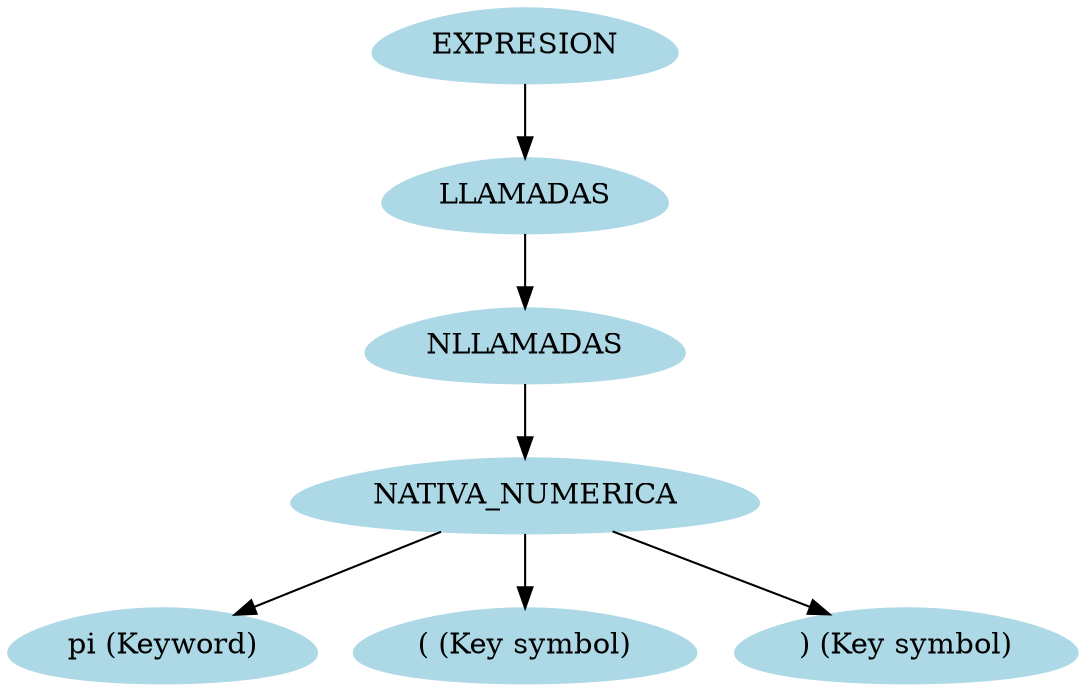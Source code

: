 digraph grafo{
node [shape = egg];
44150175[label="EXPRESION", style = filled, color = lightblue];
65326725[label="LLAMADAS", style = filled, color = lightblue];
44150175->65326725;
61150033[label="NLLAMADAS", style = filled, color = lightblue];
65326725->61150033;
24123405[label="NATIVA_NUMERICA", style = filled, color = lightblue];
61150033->24123405;
49535530[label="pi (Keyword)", style = filled, color = lightblue];
24123405->49535530;
17690816[label="( (Key symbol)", style = filled, color = lightblue];
24123405->17690816;
54234833[label=") (Key symbol)", style = filled, color = lightblue];
24123405->54234833;
}
